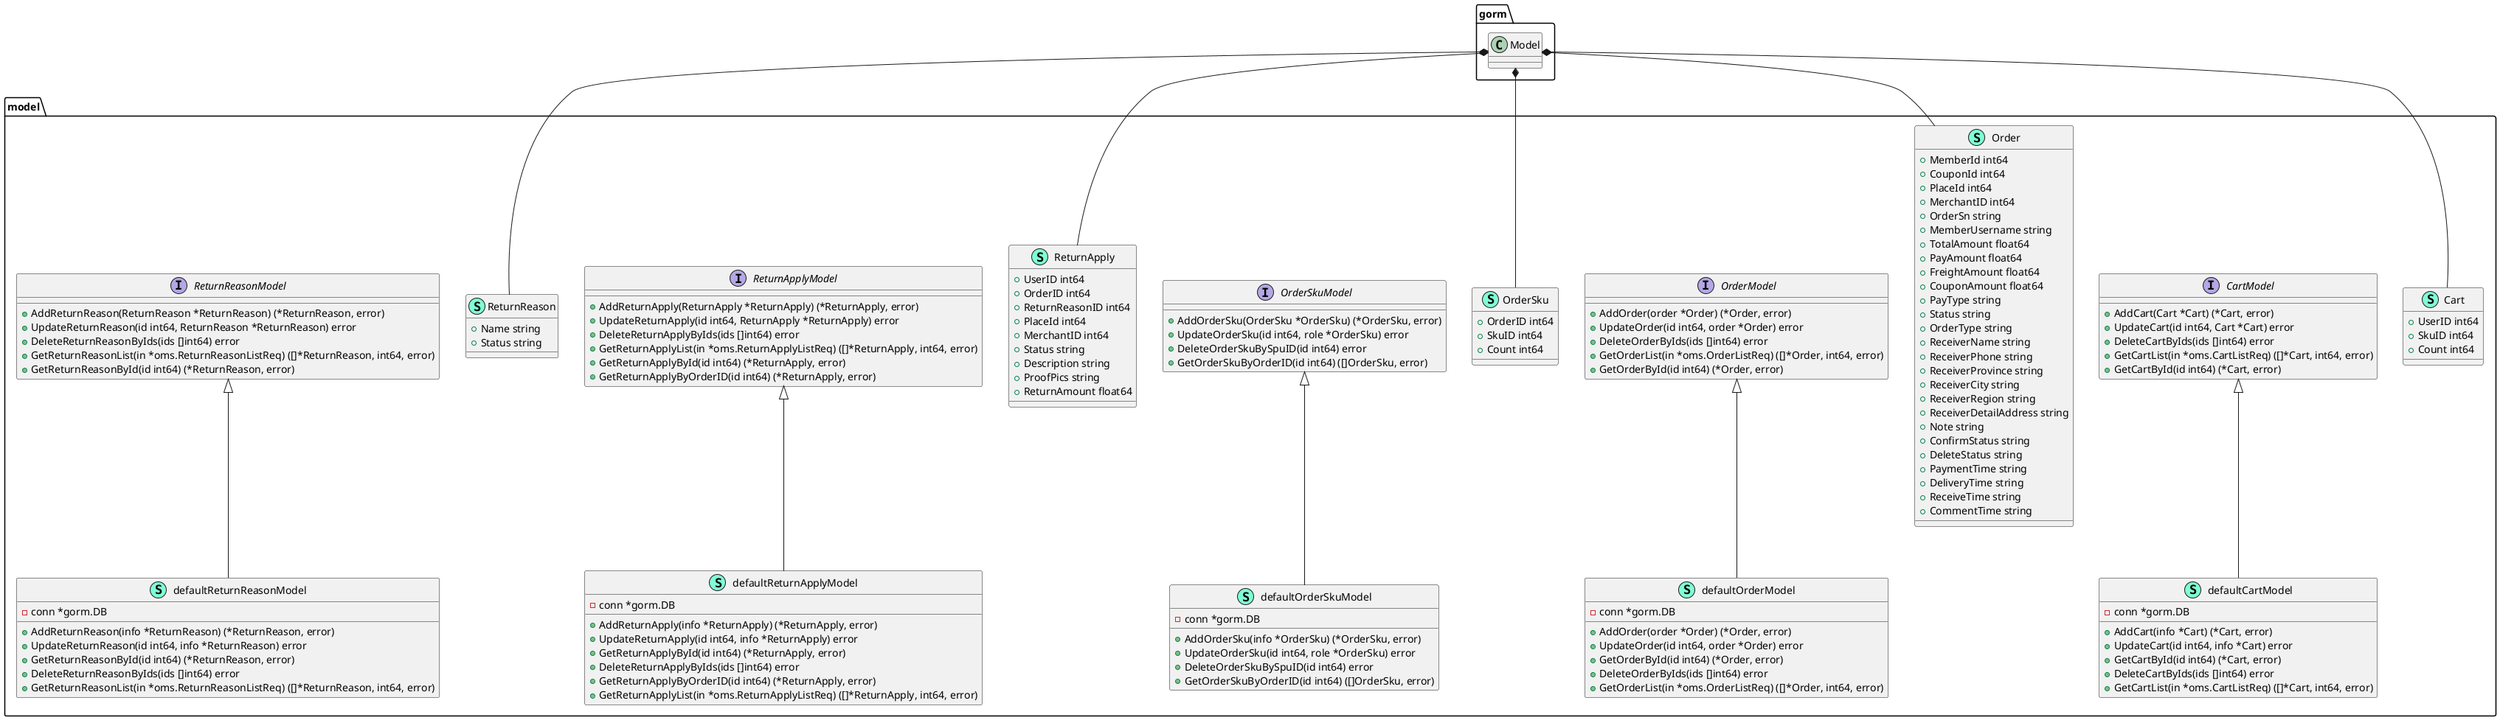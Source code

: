 @startuml
namespace model {
    class Cart << (S,Aquamarine) >> {
        + UserID int64
        + SkuID int64
        + Count int64

    }
    interface CartModel  {
        + AddCart(Cart *Cart) (*Cart, error)
        + UpdateCart(id int64, Cart *Cart) error
        + DeleteCartByIds(ids []int64) error
        + GetCartList(in *oms.CartListReq) ([]*Cart, int64, error)
        + GetCartById(id int64) (*Cart, error)

    }
    class Order << (S,Aquamarine) >> {
        + MemberId int64
        + CouponId int64
        + PlaceId int64
        + MerchantID int64
        + OrderSn string
        + MemberUsername string
        + TotalAmount float64
        + PayAmount float64
        + FreightAmount float64
        + CouponAmount float64
        + PayType string
        + Status string
        + OrderType string
        + ReceiverName string
        + ReceiverPhone string
        + ReceiverProvince string
        + ReceiverCity string
        + ReceiverRegion string
        + ReceiverDetailAddress string
        + Note string
        + ConfirmStatus string
        + DeleteStatus string
        + PaymentTime string
        + DeliveryTime string
        + ReceiveTime string
        + CommentTime string

    }
    interface OrderModel  {
        + AddOrder(order *Order) (*Order, error)
        + UpdateOrder(id int64, order *Order) error
        + DeleteOrderByIds(ids []int64) error
        + GetOrderList(in *oms.OrderListReq) ([]*Order, int64, error)
        + GetOrderById(id int64) (*Order, error)

    }
    class OrderSku << (S,Aquamarine) >> {
        + OrderID int64
        + SkuID int64
        + Count int64

    }
    interface OrderSkuModel  {
        + AddOrderSku(OrderSku *OrderSku) (*OrderSku, error)
        + UpdateOrderSku(id int64, role *OrderSku) error
        + DeleteOrderSkuBySpuID(id int64) error
        + GetOrderSkuByOrderID(id int64) ([]OrderSku, error)

    }
    class ReturnApply << (S,Aquamarine) >> {
        + UserID int64
        + OrderID int64
        + ReturnReasonID int64
        + PlaceId int64
        + MerchantID int64
        + Status string
        + Description string
        + ProofPics string
        + ReturnAmount float64

    }
    interface ReturnApplyModel  {
        + AddReturnApply(ReturnApply *ReturnApply) (*ReturnApply, error)
        + UpdateReturnApply(id int64, ReturnApply *ReturnApply) error
        + DeleteReturnApplyByIds(ids []int64) error
        + GetReturnApplyList(in *oms.ReturnApplyListReq) ([]*ReturnApply, int64, error)
        + GetReturnApplyById(id int64) (*ReturnApply, error)
        + GetReturnApplyByOrderID(id int64) (*ReturnApply, error)

    }
    class ReturnReason << (S,Aquamarine) >> {
        + Name string
        + Status string

    }
    interface ReturnReasonModel  {
        + AddReturnReason(ReturnReason *ReturnReason) (*ReturnReason, error)
        + UpdateReturnReason(id int64, ReturnReason *ReturnReason) error
        + DeleteReturnReasonByIds(ids []int64) error
        + GetReturnReasonList(in *oms.ReturnReasonListReq) ([]*ReturnReason, int64, error)
        + GetReturnReasonById(id int64) (*ReturnReason, error)

    }
    class defaultCartModel << (S,Aquamarine) >> {
        - conn *gorm.DB

        + AddCart(info *Cart) (*Cart, error)
        + UpdateCart(id int64, info *Cart) error
        + GetCartById(id int64) (*Cart, error)
        + DeleteCartByIds(ids []int64) error
        + GetCartList(in *oms.CartListReq) ([]*Cart, int64, error)

    }
    class defaultOrderModel << (S,Aquamarine) >> {
        - conn *gorm.DB

        + AddOrder(order *Order) (*Order, error)
        + UpdateOrder(id int64, order *Order) error
        + GetOrderById(id int64) (*Order, error)
        + DeleteOrderByIds(ids []int64) error
        + GetOrderList(in *oms.OrderListReq) ([]*Order, int64, error)

    }
    class defaultOrderSkuModel << (S,Aquamarine) >> {
        - conn *gorm.DB

        + AddOrderSku(info *OrderSku) (*OrderSku, error)
        + UpdateOrderSku(id int64, role *OrderSku) error
        + DeleteOrderSkuBySpuID(id int64) error
        + GetOrderSkuByOrderID(id int64) ([]OrderSku, error)

    }
    class defaultReturnApplyModel << (S,Aquamarine) >> {
        - conn *gorm.DB

        + AddReturnApply(info *ReturnApply) (*ReturnApply, error)
        + UpdateReturnApply(id int64, info *ReturnApply) error
        + GetReturnApplyById(id int64) (*ReturnApply, error)
        + DeleteReturnApplyByIds(ids []int64) error
        + GetReturnApplyByOrderID(id int64) (*ReturnApply, error)
        + GetReturnApplyList(in *oms.ReturnApplyListReq) ([]*ReturnApply, int64, error)

    }
    class defaultReturnReasonModel << (S,Aquamarine) >> {
        - conn *gorm.DB

        + AddReturnReason(info *ReturnReason) (*ReturnReason, error)
        + UpdateReturnReason(id int64, info *ReturnReason) error
        + GetReturnReasonById(id int64) (*ReturnReason, error)
        + DeleteReturnReasonByIds(ids []int64) error
        + GetReturnReasonList(in *oms.ReturnReasonListReq) ([]*ReturnReason, int64, error)

    }
}
"gorm.Model" *-- "model.Cart"
"gorm.Model" *-- "model.Order"
"gorm.Model" *-- "model.OrderSku"
"gorm.Model" *-- "model.ReturnApply"
"gorm.Model" *-- "model.ReturnReason"

"model.CartModel" <|-- "model.defaultCartModel"
"model.OrderModel" <|-- "model.defaultOrderModel"
"model.OrderSkuModel" <|-- "model.defaultOrderSkuModel"
"model.ReturnApplyModel" <|-- "model.defaultReturnApplyModel"
"model.ReturnReasonModel" <|-- "model.defaultReturnReasonModel"

@enduml
